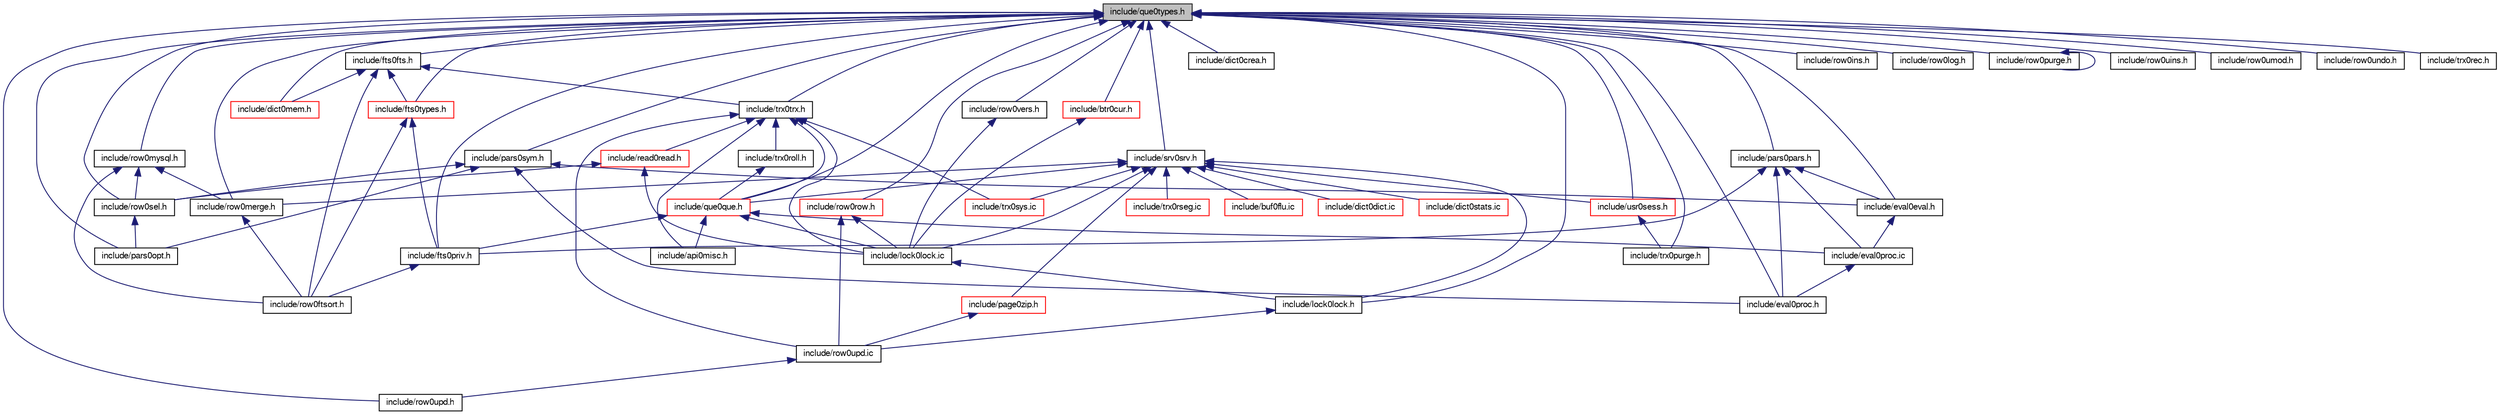 digraph "include/que0types.h"
{
  bgcolor="transparent";
  edge [fontname="FreeSans",fontsize="10",labelfontname="FreeSans",labelfontsize="10"];
  node [fontname="FreeSans",fontsize="10",shape=record];
  Node1 [label="include/que0types.h",height=0.2,width=0.4,color="black", fillcolor="grey75", style="filled" fontcolor="black"];
  Node1 -> Node2 [dir="back",color="midnightblue",fontsize="10",style="solid",fontname="FreeSans"];
  Node2 [label="include/trx0trx.h",height=0.2,width=0.4,color="black",URL="$trx0trx_8h.html"];
  Node2 -> Node3 [dir="back",color="midnightblue",fontsize="10",style="solid",fontname="FreeSans"];
  Node3 [label="include/que0que.h",height=0.2,width=0.4,color="red",URL="$que0que_8h.html"];
  Node3 -> Node4 [dir="back",color="midnightblue",fontsize="10",style="solid",fontname="FreeSans"];
  Node4 [label="include/api0misc.h",height=0.2,width=0.4,color="black",URL="$api0misc_8h.html"];
  Node3 -> Node5 [dir="back",color="midnightblue",fontsize="10",style="solid",fontname="FreeSans"];
  Node5 [label="include/eval0proc.ic",height=0.2,width=0.4,color="black",URL="$eval0proc_8ic.html"];
  Node5 -> Node6 [dir="back",color="midnightblue",fontsize="10",style="solid",fontname="FreeSans"];
  Node6 [label="include/eval0proc.h",height=0.2,width=0.4,color="black",URL="$eval0proc_8h.html"];
  Node3 -> Node7 [dir="back",color="midnightblue",fontsize="10",style="solid",fontname="FreeSans"];
  Node7 [label="include/fts0priv.h",height=0.2,width=0.4,color="black",URL="$fts0priv_8h.html"];
  Node7 -> Node8 [dir="back",color="midnightblue",fontsize="10",style="solid",fontname="FreeSans"];
  Node8 [label="include/row0ftsort.h",height=0.2,width=0.4,color="black",URL="$row0ftsort_8h.html"];
  Node3 -> Node9 [dir="back",color="midnightblue",fontsize="10",style="solid",fontname="FreeSans"];
  Node9 [label="include/lock0lock.ic",height=0.2,width=0.4,color="black",URL="$lock0lock_8ic.html"];
  Node9 -> Node10 [dir="back",color="midnightblue",fontsize="10",style="solid",fontname="FreeSans"];
  Node10 [label="include/lock0lock.h",height=0.2,width=0.4,color="black",URL="$lock0lock_8h.html"];
  Node10 -> Node11 [dir="back",color="midnightblue",fontsize="10",style="solid",fontname="FreeSans"];
  Node11 [label="include/row0upd.ic",height=0.2,width=0.4,color="black",URL="$row0upd_8ic.html"];
  Node11 -> Node12 [dir="back",color="midnightblue",fontsize="10",style="solid",fontname="FreeSans"];
  Node12 [label="include/row0upd.h",height=0.2,width=0.4,color="black",URL="$row0upd_8h.html"];
  Node2 -> Node13 [dir="back",color="midnightblue",fontsize="10",style="solid",fontname="FreeSans"];
  Node13 [label="include/trx0roll.h",height=0.2,width=0.4,color="black",URL="$trx0roll_8h.html"];
  Node13 -> Node3 [dir="back",color="midnightblue",fontsize="10",style="solid",fontname="FreeSans"];
  Node2 -> Node14 [dir="back",color="midnightblue",fontsize="10",style="solid",fontname="FreeSans"];
  Node14 [label="include/trx0sys.ic",height=0.2,width=0.4,color="red",URL="$trx0sys_8ic.html"];
  Node2 -> Node4 [dir="back",color="midnightblue",fontsize="10",style="solid",fontname="FreeSans"];
  Node2 -> Node9 [dir="back",color="midnightblue",fontsize="10",style="solid",fontname="FreeSans"];
  Node2 -> Node15 [dir="back",color="midnightblue",fontsize="10",style="solid",fontname="FreeSans"];
  Node15 [label="include/read0read.h",height=0.2,width=0.4,color="red",URL="$read0read_8h.html"];
  Node15 -> Node9 [dir="back",color="midnightblue",fontsize="10",style="solid",fontname="FreeSans"];
  Node15 -> Node16 [dir="back",color="midnightblue",fontsize="10",style="solid",fontname="FreeSans"];
  Node16 [label="include/row0sel.h",height=0.2,width=0.4,color="black",URL="$row0sel_8h.html"];
  Node16 -> Node17 [dir="back",color="midnightblue",fontsize="10",style="solid",fontname="FreeSans"];
  Node17 [label="include/pars0opt.h",height=0.2,width=0.4,color="black",URL="$pars0opt_8h.html"];
  Node2 -> Node11 [dir="back",color="midnightblue",fontsize="10",style="solid",fontname="FreeSans"];
  Node1 -> Node18 [dir="back",color="midnightblue",fontsize="10",style="solid",fontname="FreeSans"];
  Node18 [label="include/fts0fts.h",height=0.2,width=0.4,color="black",URL="$fts0fts_8h.html"];
  Node18 -> Node2 [dir="back",color="midnightblue",fontsize="10",style="solid",fontname="FreeSans"];
  Node18 -> Node19 [dir="back",color="midnightblue",fontsize="10",style="solid",fontname="FreeSans"];
  Node19 [label="include/dict0mem.h",height=0.2,width=0.4,color="red",URL="$dict0mem_8h.html"];
  Node18 -> Node20 [dir="back",color="midnightblue",fontsize="10",style="solid",fontname="FreeSans"];
  Node20 [label="include/fts0types.h",height=0.2,width=0.4,color="red",URL="$fts0types_8h.html"];
  Node20 -> Node7 [dir="back",color="midnightblue",fontsize="10",style="solid",fontname="FreeSans"];
  Node20 -> Node8 [dir="back",color="midnightblue",fontsize="10",style="solid",fontname="FreeSans"];
  Node18 -> Node8 [dir="back",color="midnightblue",fontsize="10",style="solid",fontname="FreeSans"];
  Node1 -> Node21 [dir="back",color="midnightblue",fontsize="10",style="solid",fontname="FreeSans"];
  Node21 [label="include/srv0srv.h",height=0.2,width=0.4,color="black",URL="$srv0srv_8h.html"];
  Node21 -> Node22 [dir="back",color="midnightblue",fontsize="10",style="solid",fontname="FreeSans"];
  Node22 [label="include/buf0flu.ic",height=0.2,width=0.4,color="red",URL="$buf0flu_8ic.html"];
  Node21 -> Node14 [dir="back",color="midnightblue",fontsize="10",style="solid",fontname="FreeSans"];
  Node21 -> Node3 [dir="back",color="midnightblue",fontsize="10",style="solid",fontname="FreeSans"];
  Node21 -> Node23 [dir="back",color="midnightblue",fontsize="10",style="solid",fontname="FreeSans"];
  Node23 [label="include/usr0sess.h",height=0.2,width=0.4,color="red",URL="$usr0sess_8h.html"];
  Node23 -> Node24 [dir="back",color="midnightblue",fontsize="10",style="solid",fontname="FreeSans"];
  Node24 [label="include/trx0purge.h",height=0.2,width=0.4,color="black",URL="$trx0purge_8h.html"];
  Node21 -> Node25 [dir="back",color="midnightblue",fontsize="10",style="solid",fontname="FreeSans"];
  Node25 [label="include/dict0dict.ic",height=0.2,width=0.4,color="red",URL="$dict0dict_8ic.html"];
  Node21 -> Node26 [dir="back",color="midnightblue",fontsize="10",style="solid",fontname="FreeSans"];
  Node26 [label="include/page0zip.h",height=0.2,width=0.4,color="red",URL="$page0zip_8h.html"];
  Node26 -> Node11 [dir="back",color="midnightblue",fontsize="10",style="solid",fontname="FreeSans"];
  Node21 -> Node27 [dir="back",color="midnightblue",fontsize="10",style="solid",fontname="FreeSans"];
  Node27 [label="include/dict0stats.ic",height=0.2,width=0.4,color="red",URL="$dict0stats_8ic.html"];
  Node21 -> Node10 [dir="back",color="midnightblue",fontsize="10",style="solid",fontname="FreeSans"];
  Node21 -> Node9 [dir="back",color="midnightblue",fontsize="10",style="solid",fontname="FreeSans"];
  Node21 -> Node28 [dir="back",color="midnightblue",fontsize="10",style="solid",fontname="FreeSans"];
  Node28 [label="include/row0merge.h",height=0.2,width=0.4,color="black",URL="$row0merge_8h.html"];
  Node28 -> Node8 [dir="back",color="midnightblue",fontsize="10",style="solid",fontname="FreeSans"];
  Node21 -> Node29 [dir="back",color="midnightblue",fontsize="10",style="solid",fontname="FreeSans"];
  Node29 [label="include/trx0rseg.ic",height=0.2,width=0.4,color="red",URL="$trx0rseg_8ic.html"];
  Node1 -> Node3 [dir="back",color="midnightblue",fontsize="10",style="solid",fontname="FreeSans"];
  Node1 -> Node23 [dir="back",color="midnightblue",fontsize="10",style="solid",fontname="FreeSans"];
  Node1 -> Node19 [dir="back",color="midnightblue",fontsize="10",style="solid",fontname="FreeSans"];
  Node1 -> Node30 [dir="back",color="midnightblue",fontsize="10",style="solid",fontname="FreeSans"];
  Node30 [label="include/btr0cur.h",height=0.2,width=0.4,color="red",URL="$btr0cur_8h.html"];
  Node30 -> Node9 [dir="back",color="midnightblue",fontsize="10",style="solid",fontname="FreeSans"];
  Node1 -> Node31 [dir="back",color="midnightblue",fontsize="10",style="solid",fontname="FreeSans"];
  Node31 [label="include/dict0crea.h",height=0.2,width=0.4,color="black",URL="$dict0crea_8h.html"];
  Node1 -> Node32 [dir="back",color="midnightblue",fontsize="10",style="solid",fontname="FreeSans"];
  Node32 [label="include/eval0eval.h",height=0.2,width=0.4,color="black",URL="$eval0eval_8h.html"];
  Node32 -> Node5 [dir="back",color="midnightblue",fontsize="10",style="solid",fontname="FreeSans"];
  Node1 -> Node33 [dir="back",color="midnightblue",fontsize="10",style="solid",fontname="FreeSans"];
  Node33 [label="include/pars0sym.h",height=0.2,width=0.4,color="black",URL="$pars0sym_8h.html"];
  Node33 -> Node32 [dir="back",color="midnightblue",fontsize="10",style="solid",fontname="FreeSans"];
  Node33 -> Node6 [dir="back",color="midnightblue",fontsize="10",style="solid",fontname="FreeSans"];
  Node33 -> Node17 [dir="back",color="midnightblue",fontsize="10",style="solid",fontname="FreeSans"];
  Node33 -> Node16 [dir="back",color="midnightblue",fontsize="10",style="solid",fontname="FreeSans"];
  Node1 -> Node34 [dir="back",color="midnightblue",fontsize="10",style="solid",fontname="FreeSans"];
  Node34 [label="include/pars0pars.h",height=0.2,width=0.4,color="black",URL="$pars0pars_8h.html"];
  Node34 -> Node32 [dir="back",color="midnightblue",fontsize="10",style="solid",fontname="FreeSans"];
  Node34 -> Node6 [dir="back",color="midnightblue",fontsize="10",style="solid",fontname="FreeSans"];
  Node34 -> Node5 [dir="back",color="midnightblue",fontsize="10",style="solid",fontname="FreeSans"];
  Node34 -> Node7 [dir="back",color="midnightblue",fontsize="10",style="solid",fontname="FreeSans"];
  Node1 -> Node6 [dir="back",color="midnightblue",fontsize="10",style="solid",fontname="FreeSans"];
  Node1 -> Node7 [dir="back",color="midnightblue",fontsize="10",style="solid",fontname="FreeSans"];
  Node1 -> Node20 [dir="back",color="midnightblue",fontsize="10",style="solid",fontname="FreeSans"];
  Node1 -> Node10 [dir="back",color="midnightblue",fontsize="10",style="solid",fontname="FreeSans"];
  Node1 -> Node35 [dir="back",color="midnightblue",fontsize="10",style="solid",fontname="FreeSans"];
  Node35 [label="include/row0row.h",height=0.2,width=0.4,color="red",URL="$row0row_8h.html"];
  Node35 -> Node9 [dir="back",color="midnightblue",fontsize="10",style="solid",fontname="FreeSans"];
  Node35 -> Node11 [dir="back",color="midnightblue",fontsize="10",style="solid",fontname="FreeSans"];
  Node1 -> Node36 [dir="back",color="midnightblue",fontsize="10",style="solid",fontname="FreeSans"];
  Node36 [label="include/row0vers.h",height=0.2,width=0.4,color="black",URL="$row0vers_8h.html"];
  Node36 -> Node9 [dir="back",color="midnightblue",fontsize="10",style="solid",fontname="FreeSans"];
  Node1 -> Node17 [dir="back",color="midnightblue",fontsize="10",style="solid",fontname="FreeSans"];
  Node1 -> Node16 [dir="back",color="midnightblue",fontsize="10",style="solid",fontname="FreeSans"];
  Node1 -> Node37 [dir="back",color="midnightblue",fontsize="10",style="solid",fontname="FreeSans"];
  Node37 [label="include/row0mysql.h",height=0.2,width=0.4,color="black",URL="$row0mysql_8h.html"];
  Node37 -> Node16 [dir="back",color="midnightblue",fontsize="10",style="solid",fontname="FreeSans"];
  Node37 -> Node8 [dir="back",color="midnightblue",fontsize="10",style="solid",fontname="FreeSans"];
  Node37 -> Node28 [dir="back",color="midnightblue",fontsize="10",style="solid",fontname="FreeSans"];
  Node1 -> Node28 [dir="back",color="midnightblue",fontsize="10",style="solid",fontname="FreeSans"];
  Node1 -> Node38 [dir="back",color="midnightblue",fontsize="10",style="solid",fontname="FreeSans"];
  Node38 [label="include/row0ins.h",height=0.2,width=0.4,color="black",URL="$row0ins_8h.html"];
  Node1 -> Node39 [dir="back",color="midnightblue",fontsize="10",style="solid",fontname="FreeSans"];
  Node39 [label="include/row0log.h",height=0.2,width=0.4,color="black",URL="$row0log_8h.html"];
  Node1 -> Node40 [dir="back",color="midnightblue",fontsize="10",style="solid",fontname="FreeSans"];
  Node40 [label="include/row0purge.h",height=0.2,width=0.4,color="black",URL="$row0purge_8h.html"];
  Node40 -> Node40 [dir="back",color="midnightblue",fontsize="10",style="solid",fontname="FreeSans"];
  Node1 -> Node41 [dir="back",color="midnightblue",fontsize="10",style="solid",fontname="FreeSans"];
  Node41 [label="include/row0uins.h",height=0.2,width=0.4,color="black",URL="$row0uins_8h.html"];
  Node1 -> Node42 [dir="back",color="midnightblue",fontsize="10",style="solid",fontname="FreeSans"];
  Node42 [label="include/row0umod.h",height=0.2,width=0.4,color="black",URL="$row0umod_8h.html"];
  Node1 -> Node43 [dir="back",color="midnightblue",fontsize="10",style="solid",fontname="FreeSans"];
  Node43 [label="include/row0undo.h",height=0.2,width=0.4,color="black",URL="$row0undo_8h.html"];
  Node1 -> Node12 [dir="back",color="midnightblue",fontsize="10",style="solid",fontname="FreeSans"];
  Node1 -> Node24 [dir="back",color="midnightblue",fontsize="10",style="solid",fontname="FreeSans"];
  Node1 -> Node44 [dir="back",color="midnightblue",fontsize="10",style="solid",fontname="FreeSans"];
  Node44 [label="include/trx0rec.h",height=0.2,width=0.4,color="black",URL="$trx0rec_8h.html"];
}
